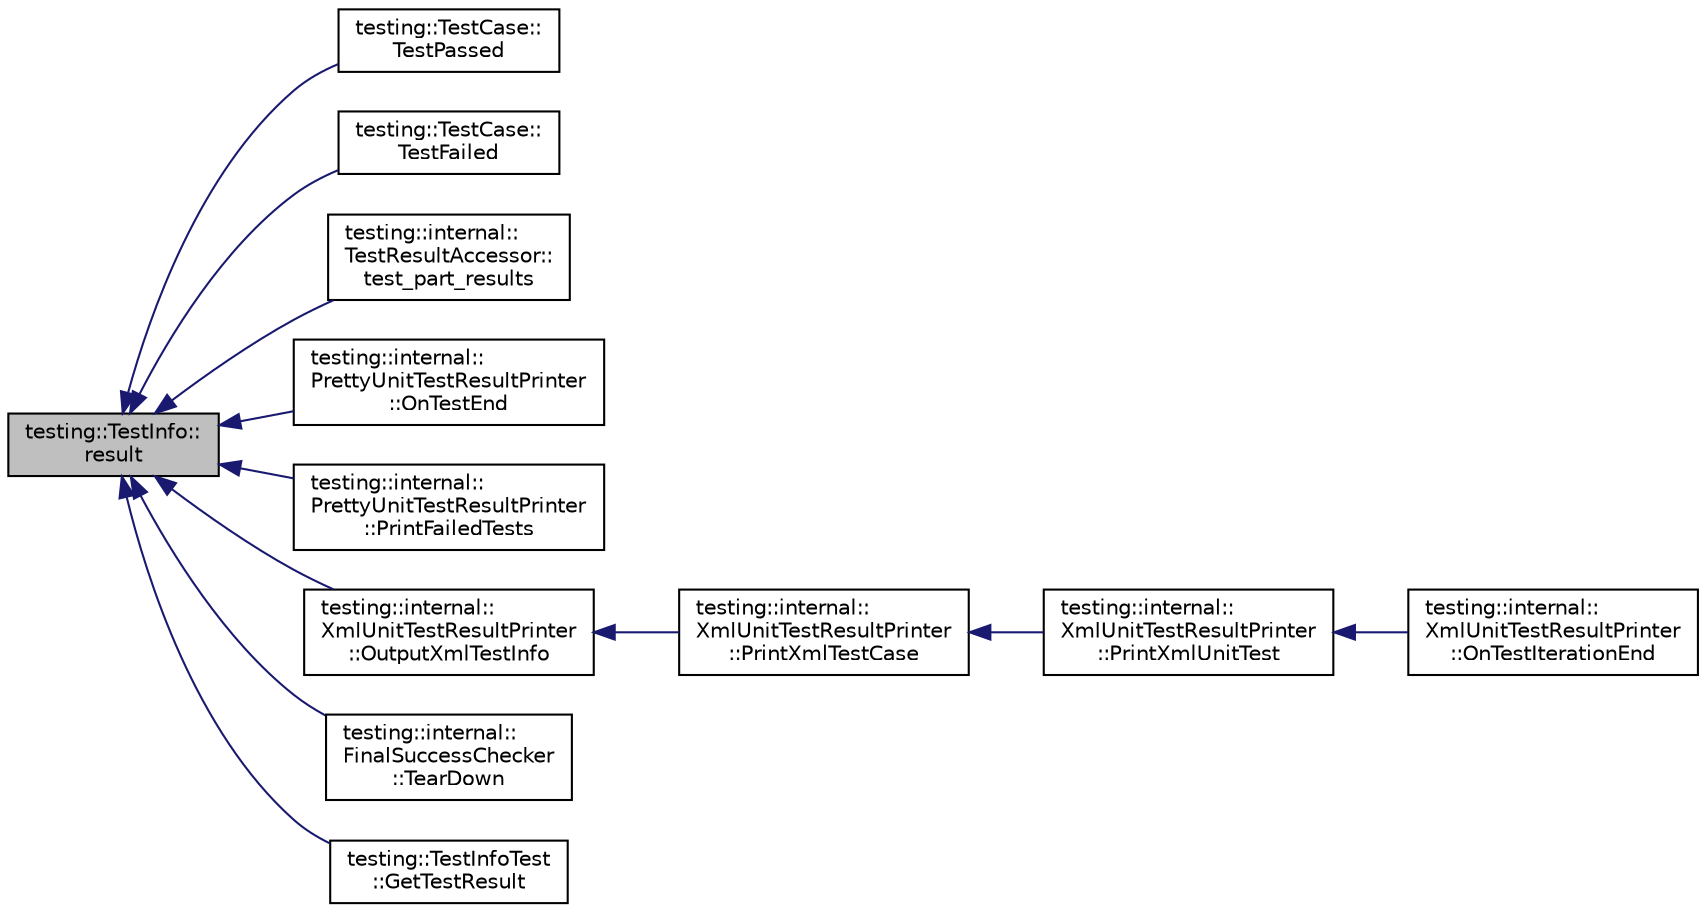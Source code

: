 digraph "testing::TestInfo::result"
{
  edge [fontname="Helvetica",fontsize="10",labelfontname="Helvetica",labelfontsize="10"];
  node [fontname="Helvetica",fontsize="10",shape=record];
  rankdir="LR";
  Node51 [label="testing::TestInfo::\lresult",height=0.2,width=0.4,color="black", fillcolor="grey75", style="filled", fontcolor="black"];
  Node51 -> Node52 [dir="back",color="midnightblue",fontsize="10",style="solid",fontname="Helvetica"];
  Node52 [label="testing::TestCase::\lTestPassed",height=0.2,width=0.4,color="black", fillcolor="white", style="filled",URL="$d0/dfa/classtesting_1_1_test_case.html#ad8d9e1ebc410000b679002ba71d78686"];
  Node51 -> Node53 [dir="back",color="midnightblue",fontsize="10",style="solid",fontname="Helvetica"];
  Node53 [label="testing::TestCase::\lTestFailed",height=0.2,width=0.4,color="black", fillcolor="white", style="filled",URL="$d0/dfa/classtesting_1_1_test_case.html#a5922884cb8b4819e869146dc315a1ac1"];
  Node51 -> Node54 [dir="back",color="midnightblue",fontsize="10",style="solid",fontname="Helvetica"];
  Node54 [label="testing::internal::\lTestResultAccessor::\ltest_part_results",height=0.2,width=0.4,color="black", fillcolor="white", style="filled",URL="$d3/d42/classtesting_1_1internal_1_1_test_result_accessor.html#a55d771904317c1b0cc380104d175f1db"];
  Node51 -> Node55 [dir="back",color="midnightblue",fontsize="10",style="solid",fontname="Helvetica"];
  Node55 [label="testing::internal::\lPrettyUnitTestResultPrinter\l::OnTestEnd",height=0.2,width=0.4,color="black", fillcolor="white", style="filled",URL="$d7/d8b/classtesting_1_1internal_1_1_pretty_unit_test_result_printer.html#a06749ff2b32a16c127374ecd015f13e0"];
  Node51 -> Node56 [dir="back",color="midnightblue",fontsize="10",style="solid",fontname="Helvetica"];
  Node56 [label="testing::internal::\lPrettyUnitTestResultPrinter\l::PrintFailedTests",height=0.2,width=0.4,color="black", fillcolor="white", style="filled",URL="$d7/d8b/classtesting_1_1internal_1_1_pretty_unit_test_result_printer.html#aca5a9dc08998948e293b307d931b3f86"];
  Node51 -> Node57 [dir="back",color="midnightblue",fontsize="10",style="solid",fontname="Helvetica"];
  Node57 [label="testing::internal::\lXmlUnitTestResultPrinter\l::OutputXmlTestInfo",height=0.2,width=0.4,color="black", fillcolor="white", style="filled",URL="$d3/dc6/classtesting_1_1internal_1_1_xml_unit_test_result_printer.html#af642843faed4cd28c77d688f6f2820d7"];
  Node57 -> Node58 [dir="back",color="midnightblue",fontsize="10",style="solid",fontname="Helvetica"];
  Node58 [label="testing::internal::\lXmlUnitTestResultPrinter\l::PrintXmlTestCase",height=0.2,width=0.4,color="black", fillcolor="white", style="filled",URL="$d3/dc6/classtesting_1_1internal_1_1_xml_unit_test_result_printer.html#a7f7accabeac896d4271f36d24ca02dba"];
  Node58 -> Node59 [dir="back",color="midnightblue",fontsize="10",style="solid",fontname="Helvetica"];
  Node59 [label="testing::internal::\lXmlUnitTestResultPrinter\l::PrintXmlUnitTest",height=0.2,width=0.4,color="black", fillcolor="white", style="filled",URL="$d3/dc6/classtesting_1_1internal_1_1_xml_unit_test_result_printer.html#a3be1c8766241d0f34cdf59b45a52f73b"];
  Node59 -> Node60 [dir="back",color="midnightblue",fontsize="10",style="solid",fontname="Helvetica"];
  Node60 [label="testing::internal::\lXmlUnitTestResultPrinter\l::OnTestIterationEnd",height=0.2,width=0.4,color="black", fillcolor="white", style="filled",URL="$d3/dc6/classtesting_1_1internal_1_1_xml_unit_test_result_printer.html#a2ae986dd2f4f2aed31cc6f3bc8c56898"];
  Node51 -> Node61 [dir="back",color="midnightblue",fontsize="10",style="solid",fontname="Helvetica"];
  Node61 [label="testing::internal::\lFinalSuccessChecker\l::TearDown",height=0.2,width=0.4,color="black", fillcolor="white", style="filled",URL="$dd/d88/classtesting_1_1internal_1_1_final_success_checker.html#a8f39d12a1f2bfe8c6c04b5c6749382c9"];
  Node51 -> Node62 [dir="back",color="midnightblue",fontsize="10",style="solid",fontname="Helvetica"];
  Node62 [label="testing::TestInfoTest\l::GetTestResult",height=0.2,width=0.4,color="black", fillcolor="white", style="filled",URL="$d8/dd2/classtesting_1_1_test_info_test.html#a154b3679b1aa00ad037ce46eb60d18c3"];
}

